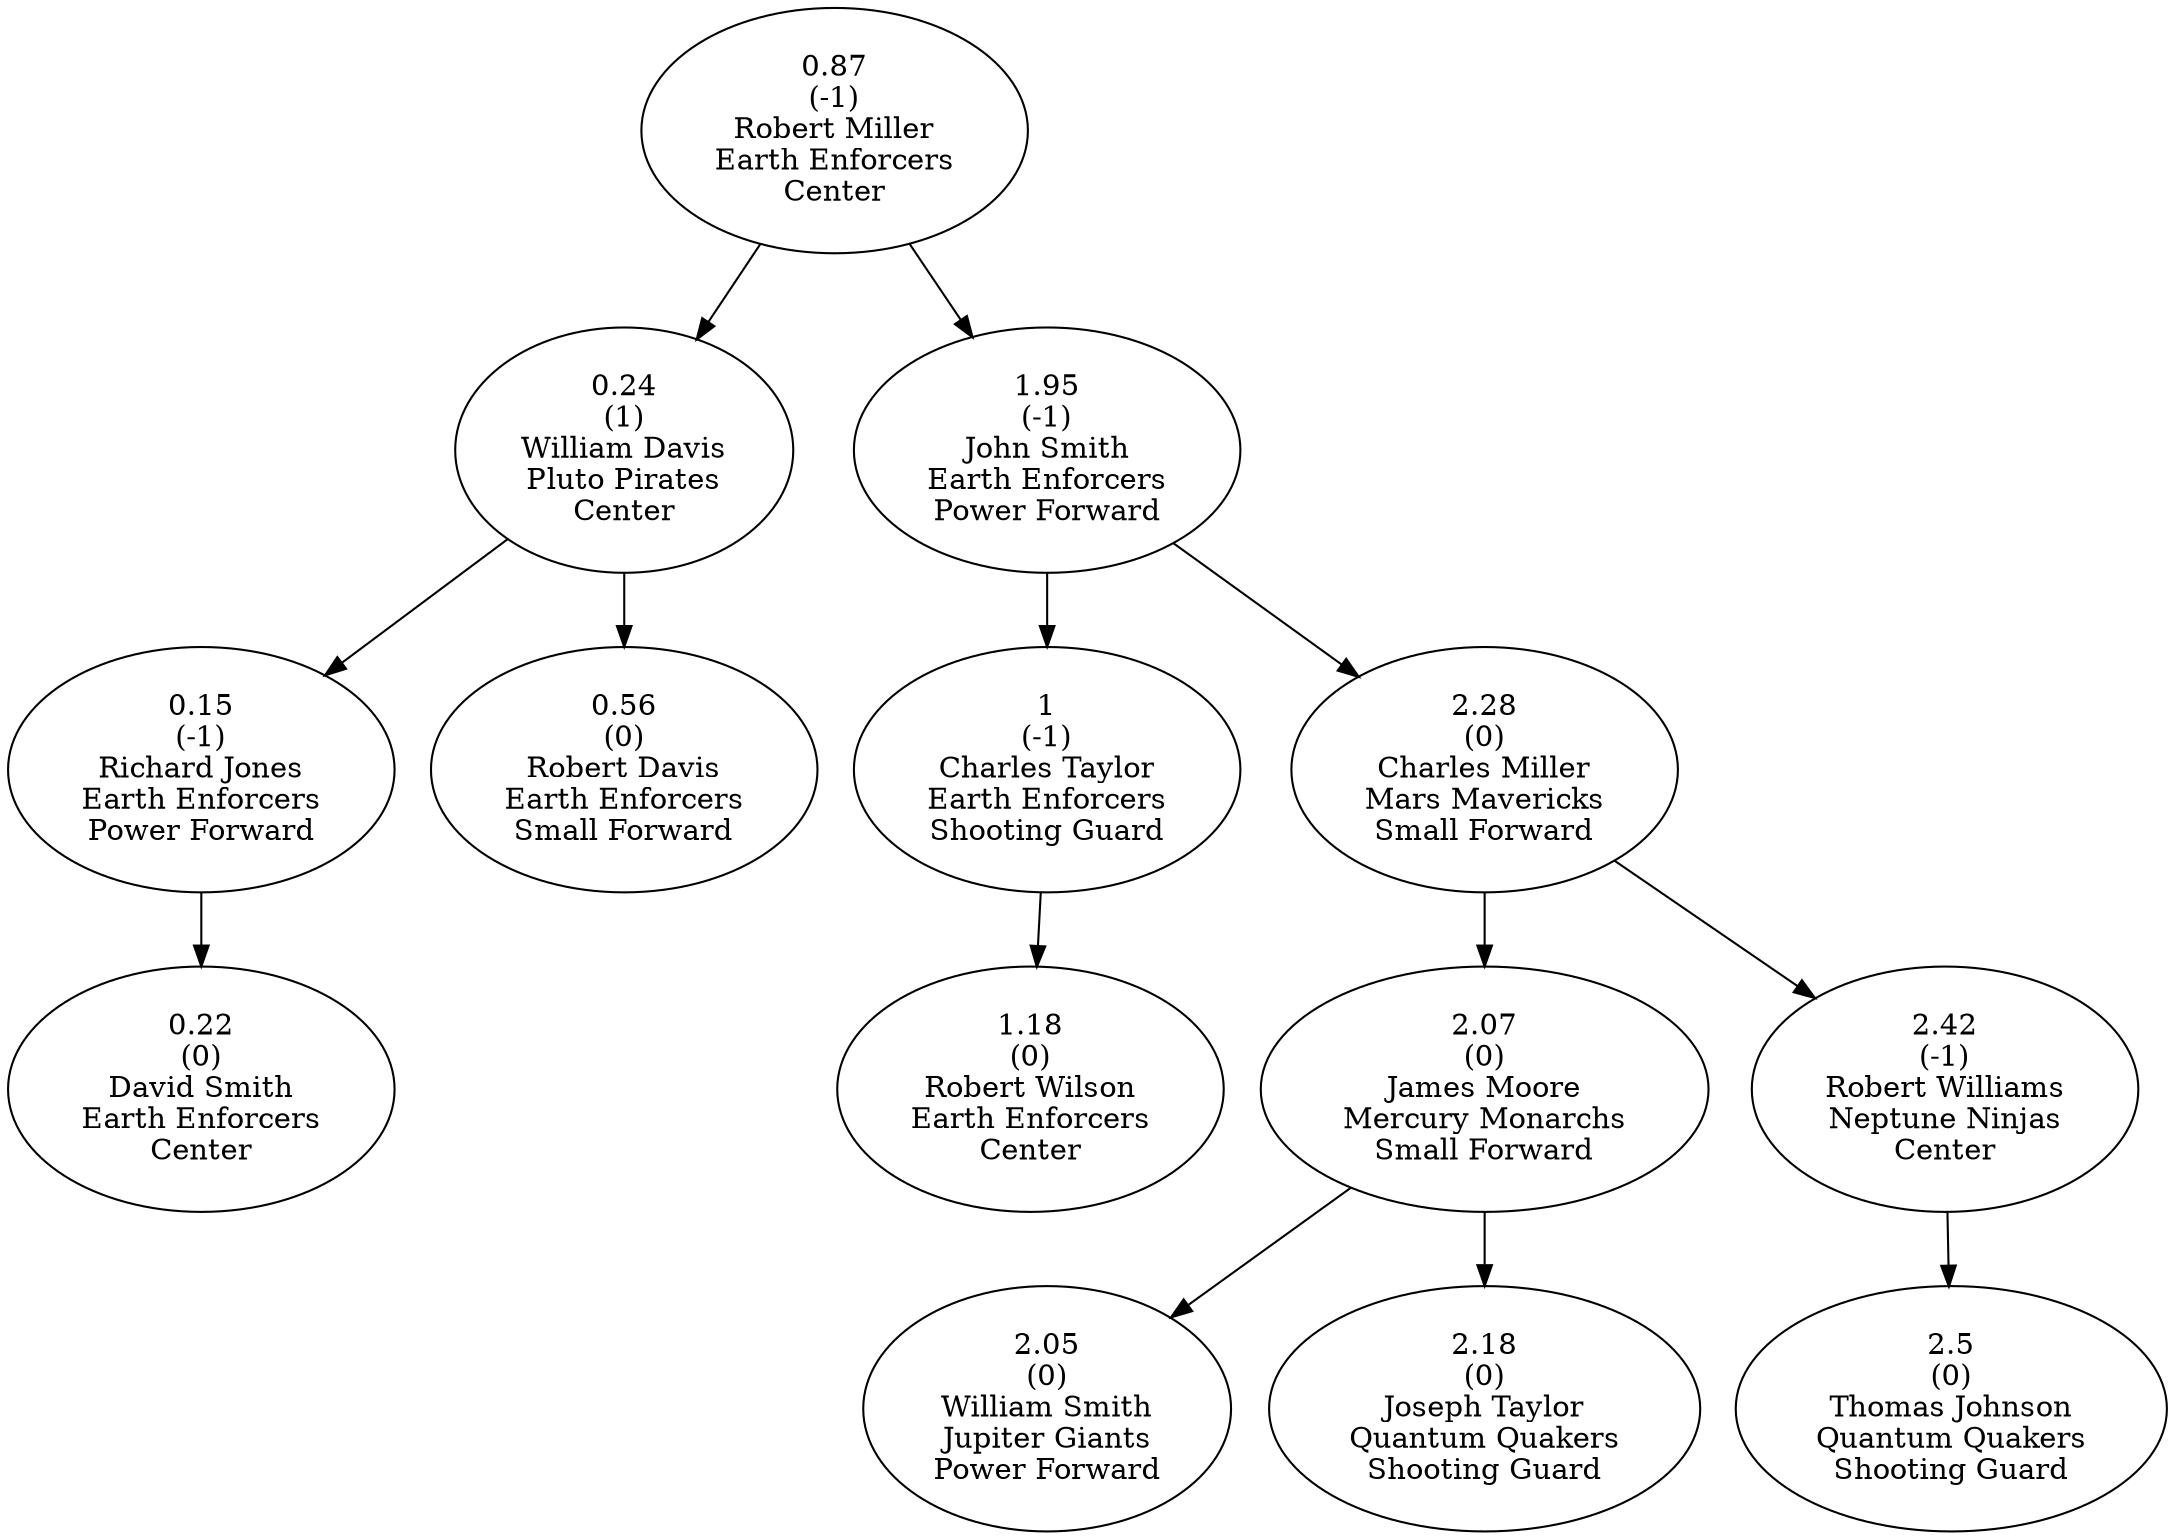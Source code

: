 digraph AVLTree {
    node138 [label="0.87\n(-1)\nRobert Miller\nEarth Enforcers\nCenter"];
    node139 [label="0.24\n(1)\nWilliam Davis\nPluto Pirates\nCenter"];
    node140 [label="0.15\n(-1)\nRichard Jones\nEarth Enforcers\nPower Forward"];
    node141 [label="0.22\n(0)\nDavid Smith\nEarth Enforcers\nCenter"];
    node140 -> node141;
    node139 -> node140;
    node142 [label="0.56\n(0)\nRobert Davis\nEarth Enforcers\nSmall Forward"];
    node139 -> node142;
    node138 -> node139;
    node143 [label="1.95\n(-1)\nJohn Smith\nEarth Enforcers\nPower Forward"];
    node144 [label="1\n(-1)\nCharles Taylor\nEarth Enforcers\nShooting Guard"];
    node145 [label="1.18\n(0)\nRobert Wilson\nEarth Enforcers\nCenter"];
    node144 -> node145;
    node143 -> node144;
    node146 [label="2.28\n(0)\nCharles Miller\nMars Mavericks\nSmall Forward"];
    node147 [label="2.07\n(0)\nJames Moore\nMercury Monarchs\nSmall Forward"];
    node148 [label="2.05\n(0)\nWilliam Smith\nJupiter Giants\nPower Forward"];
    node147 -> node148;
    node149 [label="2.18\n(0)\nJoseph Taylor\nQuantum Quakers\nShooting Guard"];
    node147 -> node149;
    node146 -> node147;
    node150 [label="2.42\n(-1)\nRobert Williams\nNeptune Ninjas\nCenter"];
    node151 [label="2.5\n(0)\nThomas Johnson\nQuantum Quakers\nShooting Guard"];
    node150 -> node151;
    node146 -> node150;
    node143 -> node146;
    node138 -> node143;
}
